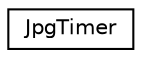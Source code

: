 digraph "Graphical Class Hierarchy"
{
 // LATEX_PDF_SIZE
  edge [fontname="Helvetica",fontsize="10",labelfontname="Helvetica",labelfontsize="10"];
  node [fontname="Helvetica",fontsize="10",shape=record];
  rankdir="LR";
  Node0 [label="JpgTimer",height=0.2,width=0.4,color="black", fillcolor="white", style="filled",URL="$classJpgTimer.html",tooltip=" "];
}
